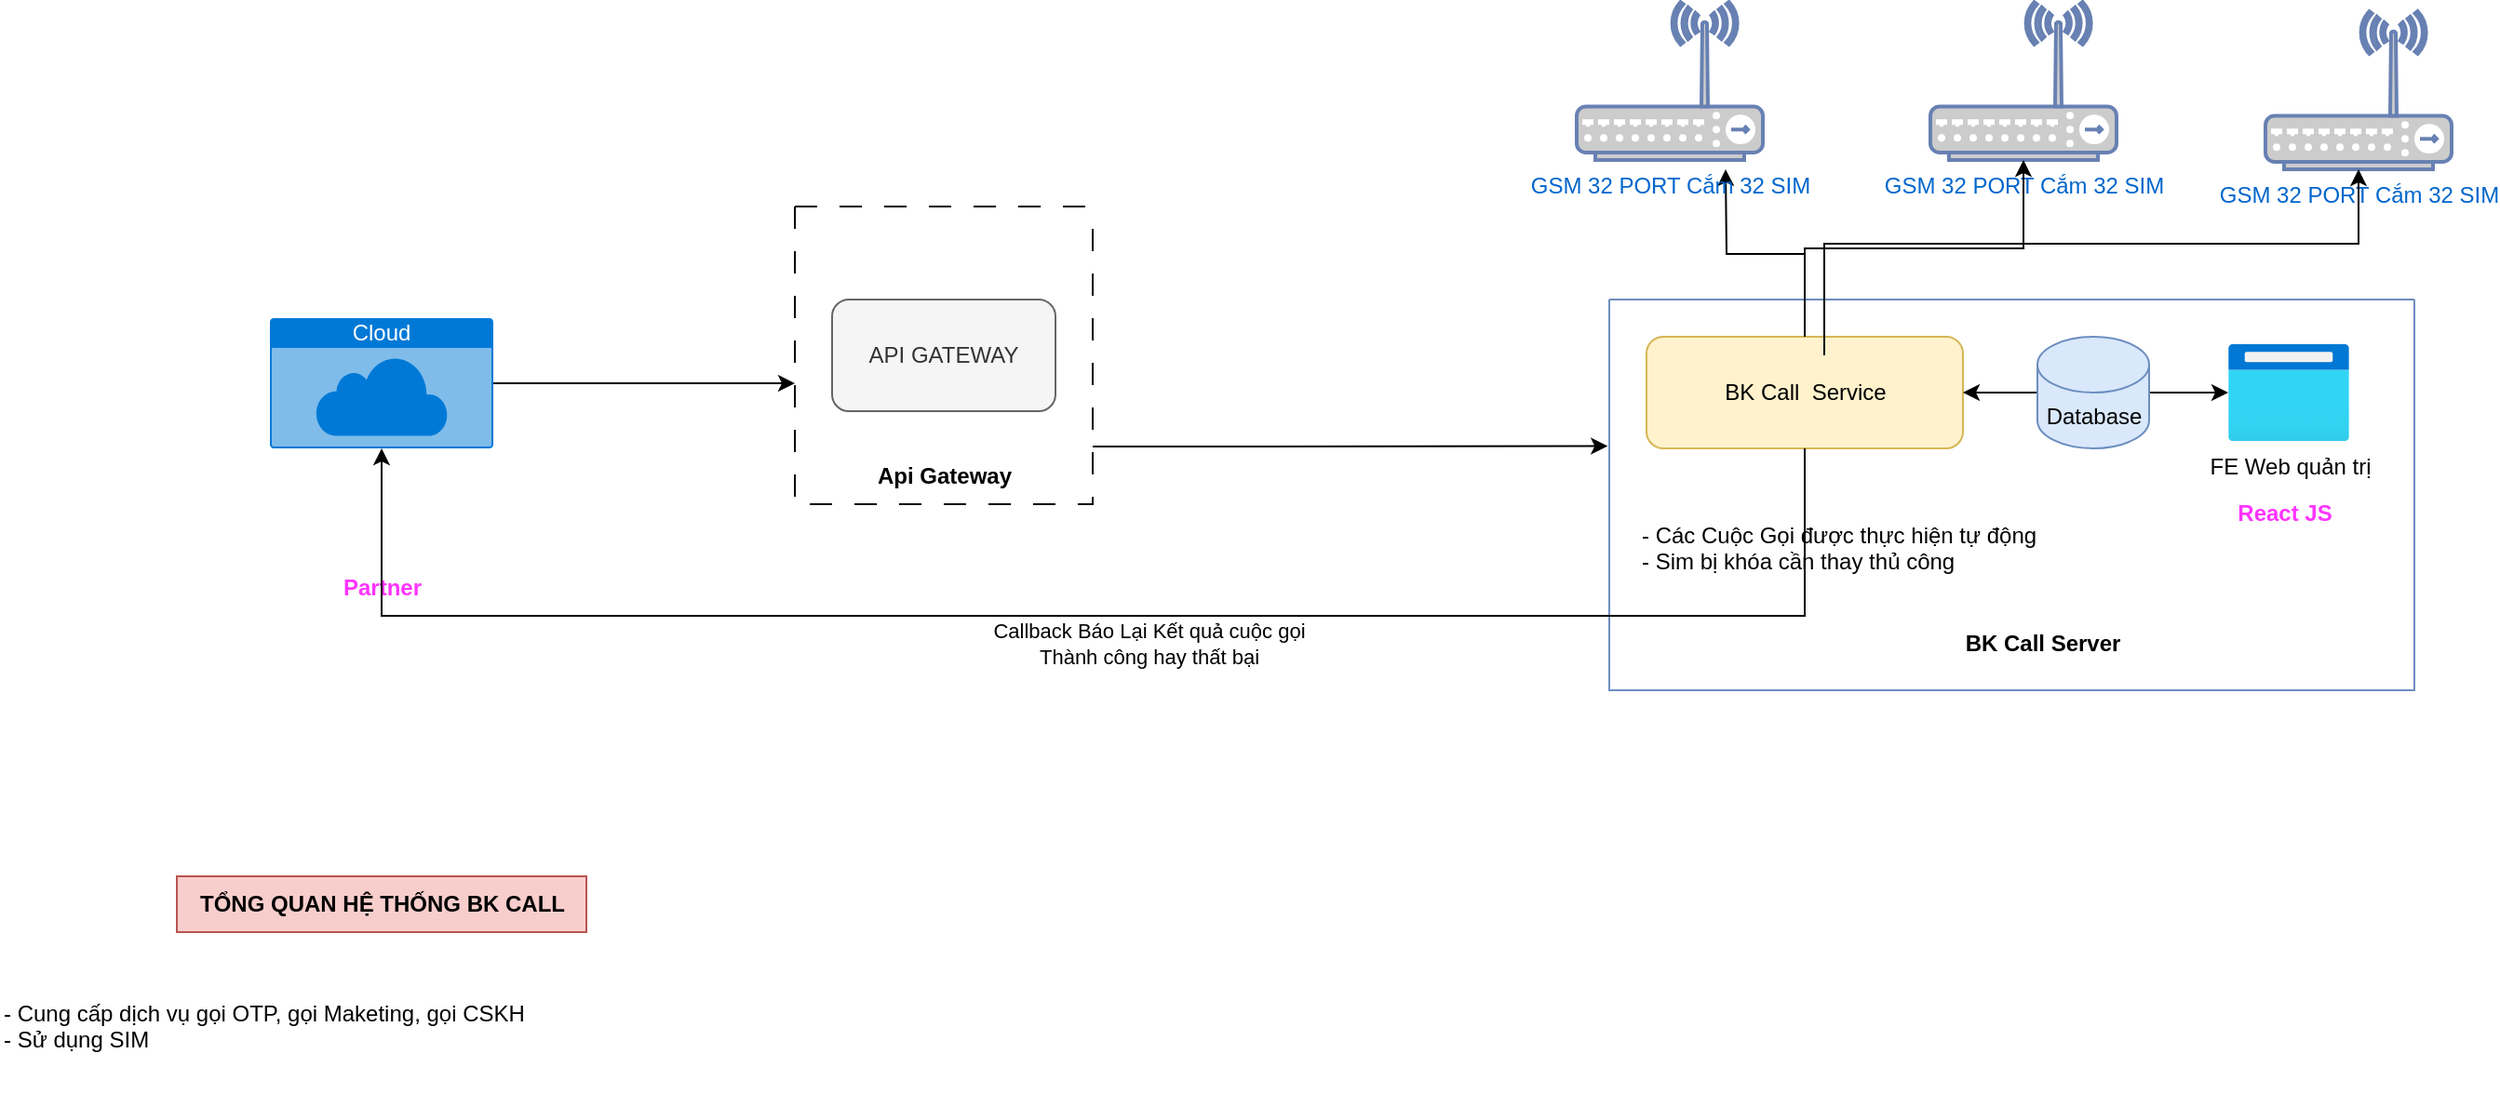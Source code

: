 <mxfile version="25.0.3">
  <diagram name="Page-1" id="iOP9NucEH-zzFqvL8uEB">
    <mxGraphModel dx="1981" dy="1586" grid="1" gridSize="10" guides="1" tooltips="1" connect="1" arrows="1" fold="1" page="1" pageScale="1" pageWidth="850" pageHeight="1100" math="0" shadow="0">
      <root>
        <mxCell id="0" />
        <mxCell id="1" parent="0" />
        <mxCell id="ymEb2g0kcDg-jAVKu9gT-15" value="API GATEWAY" style="swimlane;startSize=0;fontColor=none;noLabel=1;dashed=1;dashPattern=12 12;" parent="1" vertex="1">
          <mxGeometry x="40" y="280" width="160" height="160" as="geometry" />
        </mxCell>
        <mxCell id="ymEb2g0kcDg-jAVKu9gT-3" value="API GATEWAY" style="rounded=1;whiteSpace=wrap;html=1;fillColor=#f5f5f5;fontColor=#333333;strokeColor=#666666;" parent="ymEb2g0kcDg-jAVKu9gT-15" vertex="1">
          <mxGeometry x="20" y="50" width="120" height="60" as="geometry" />
        </mxCell>
        <mxCell id="ymEb2g0kcDg-jAVKu9gT-30" value="&lt;b&gt;Api Gateway&lt;br&gt;&lt;/b&gt;" style="text;html=1;align=center;verticalAlign=middle;resizable=0;points=[];autosize=1;strokeColor=none;fillColor=none;" parent="ymEb2g0kcDg-jAVKu9gT-15" vertex="1">
          <mxGeometry x="35" y="130" width="90" height="30" as="geometry" />
        </mxCell>
        <mxCell id="ymEb2g0kcDg-jAVKu9gT-73" value="TỔNG QUAN HỆ THỐNG BK CALL" style="text;html=1;align=center;verticalAlign=middle;resizable=0;points=[];autosize=1;strokeColor=#b85450;fillColor=#f8cecc;fontStyle=1" parent="1" vertex="1">
          <mxGeometry x="-292" y="640" width="220" height="30" as="geometry" />
        </mxCell>
        <mxCell id="clGpNB9oHALhCs1MbPwn-36" value="&lt;div&gt;- Cung cấp dịch vụ gọi OTP, gọi Maketing, gọi CSKH &lt;br&gt;&lt;/div&gt;&lt;div&gt;- Sử dụng SIM &lt;br&gt;&lt;/div&gt;&lt;div&gt;&lt;br&gt;&lt;/div&gt;" style="text;html=1;whiteSpace=wrap;overflow=hidden;rounded=0;" parent="1" vertex="1">
          <mxGeometry x="-387" y="700" width="410" height="60" as="geometry" />
        </mxCell>
        <mxCell id="clGpNB9oHALhCs1MbPwn-37" value="BK Call Server" style="swimlane;startSize=0;rounded=1;shadow=0;labelBackgroundColor=none;noLabel=1;fillColor=#dae8fc;strokeColor=#6c8ebf;" parent="1" vertex="1">
          <mxGeometry x="477.5" y="330" width="432.5" height="210" as="geometry" />
        </mxCell>
        <mxCell id="clGpNB9oHALhCs1MbPwn-38" value="&lt;b&gt;BK Call Server&lt;/b&gt;" style="text;html=1;align=center;verticalAlign=middle;resizable=0;points=[];autosize=1;strokeColor=none;fillColor=none;" parent="clGpNB9oHALhCs1MbPwn-37" vertex="1">
          <mxGeometry x="177.5" y="170" width="110" height="30" as="geometry" />
        </mxCell>
        <mxCell id="zc9f0fyP2lUzmCLjNaSD-10" style="edgeStyle=orthogonalEdgeStyle;rounded=0;orthogonalLoop=1;jettySize=auto;html=1;" edge="1" parent="clGpNB9oHALhCs1MbPwn-37" source="clGpNB9oHALhCs1MbPwn-39">
          <mxGeometry relative="1" as="geometry">
            <mxPoint x="62.5" y="-70" as="targetPoint" />
          </mxGeometry>
        </mxCell>
        <mxCell id="clGpNB9oHALhCs1MbPwn-39" value="BK Call&amp;nbsp; Service" style="rounded=1;whiteSpace=wrap;html=1;fillColor=#fff2cc;strokeColor=#d6b656;" parent="clGpNB9oHALhCs1MbPwn-37" vertex="1">
          <mxGeometry x="20" y="20" width="170" height="60" as="geometry" />
        </mxCell>
        <mxCell id="zc9f0fyP2lUzmCLjNaSD-5" style="edgeStyle=orthogonalEdgeStyle;rounded=0;orthogonalLoop=1;jettySize=auto;html=1;" edge="1" parent="clGpNB9oHALhCs1MbPwn-37" source="clGpNB9oHALhCs1MbPwn-40" target="clGpNB9oHALhCs1MbPwn-39">
          <mxGeometry relative="1" as="geometry" />
        </mxCell>
        <mxCell id="zc9f0fyP2lUzmCLjNaSD-6" style="edgeStyle=orthogonalEdgeStyle;rounded=0;orthogonalLoop=1;jettySize=auto;html=1;" edge="1" parent="clGpNB9oHALhCs1MbPwn-37" source="clGpNB9oHALhCs1MbPwn-40" target="clGpNB9oHALhCs1MbPwn-49">
          <mxGeometry relative="1" as="geometry" />
        </mxCell>
        <mxCell id="clGpNB9oHALhCs1MbPwn-40" value="Database " style="shape=cylinder3;whiteSpace=wrap;html=1;boundedLbl=1;backgroundOutline=1;size=15;fillColor=#dae8fc;strokeColor=#6c8ebf;" parent="clGpNB9oHALhCs1MbPwn-37" vertex="1">
          <mxGeometry x="230" y="20" width="60" height="60" as="geometry" />
        </mxCell>
        <mxCell id="clGpNB9oHALhCs1MbPwn-41" value="&lt;div&gt;- Các Cuộc Gọi được thực hiện tự động&lt;/div&gt;&lt;div&gt;- Sim bị khóa cần thay thủ công&lt;/div&gt;&lt;div&gt;&lt;br&gt;&lt;/div&gt;&lt;div&gt;&lt;br&gt;&lt;/div&gt;" style="text;html=1;whiteSpace=wrap;overflow=hidden;rounded=0;" parent="clGpNB9oHALhCs1MbPwn-37" vertex="1">
          <mxGeometry x="15" y="112.5" width="295" height="47.5" as="geometry" />
        </mxCell>
        <mxCell id="clGpNB9oHALhCs1MbPwn-49" value="FE Web quản trị " style="image;aspect=fixed;html=1;points=[];align=center;fontSize=12;image=img/lib/azure2/general/Browser.svg;" parent="clGpNB9oHALhCs1MbPwn-37" vertex="1">
          <mxGeometry x="332.5" y="24" width="65" height="52" as="geometry" />
        </mxCell>
        <mxCell id="clGpNB9oHALhCs1MbPwn-57" value="React JS" style="text;html=1;align=center;verticalAlign=middle;resizable=0;points=[];autosize=1;strokeColor=none;fillColor=none;fontStyle=1;fontColor=#FF33FF;" parent="clGpNB9oHALhCs1MbPwn-37" vertex="1">
          <mxGeometry x="327.5" y="100" width="70" height="30" as="geometry" />
        </mxCell>
        <mxCell id="clGpNB9oHALhCs1MbPwn-56" value="Partner" style="text;html=1;align=center;verticalAlign=middle;resizable=0;points=[];autosize=1;strokeColor=none;fillColor=none;fontStyle=1;fontColor=#FF33FF;" parent="1" vertex="1">
          <mxGeometry x="-212" y="470" width="60" height="30" as="geometry" />
        </mxCell>
        <mxCell id="zc9f0fyP2lUzmCLjNaSD-15" style="edgeStyle=orthogonalEdgeStyle;rounded=0;orthogonalLoop=1;jettySize=auto;html=1;" edge="1" parent="1" source="zc9f0fyP2lUzmCLjNaSD-1" target="ymEb2g0kcDg-jAVKu9gT-15">
          <mxGeometry relative="1" as="geometry">
            <Array as="points">
              <mxPoint x="-20" y="375" />
              <mxPoint x="-20" y="375" />
            </Array>
          </mxGeometry>
        </mxCell>
        <mxCell id="zc9f0fyP2lUzmCLjNaSD-1" value="Cloud" style="html=1;whiteSpace=wrap;strokeColor=none;fillColor=#0079D6;labelPosition=center;verticalLabelPosition=middle;verticalAlign=top;align=center;fontSize=12;outlineConnect=0;spacingTop=-6;fontColor=#FFFFFF;sketch=0;shape=mxgraph.sitemap.cloud;" vertex="1" parent="1">
          <mxGeometry x="-242" y="340" width="120" height="70" as="geometry" />
        </mxCell>
        <mxCell id="zc9f0fyP2lUzmCLjNaSD-4" style="edgeStyle=orthogonalEdgeStyle;rounded=0;orthogonalLoop=1;jettySize=auto;html=1;entryX=-0.002;entryY=0.375;entryDx=0;entryDy=0;entryPerimeter=0;" edge="1" parent="1" source="ymEb2g0kcDg-jAVKu9gT-15" target="clGpNB9oHALhCs1MbPwn-37">
          <mxGeometry relative="1" as="geometry">
            <Array as="points">
              <mxPoint x="290" y="409" />
              <mxPoint x="290" y="409" />
            </Array>
          </mxGeometry>
        </mxCell>
        <mxCell id="zc9f0fyP2lUzmCLjNaSD-7" value="GSM 32 PORT Cắm 32 SIM" style="fontColor=#0066CC;verticalAlign=top;verticalLabelPosition=bottom;labelPosition=center;align=center;html=1;outlineConnect=0;fillColor=#CCCCCC;strokeColor=#6881B3;gradientColor=none;gradientDirection=north;strokeWidth=2;shape=mxgraph.networks.wireless_hub;" vertex="1" parent="1">
          <mxGeometry x="830" y="175" width="100" height="85" as="geometry" />
        </mxCell>
        <mxCell id="zc9f0fyP2lUzmCLjNaSD-8" value="GSM 32 PORT Cắm 32 SIM" style="fontColor=#0066CC;verticalAlign=top;verticalLabelPosition=bottom;labelPosition=center;align=center;html=1;outlineConnect=0;fillColor=#CCCCCC;strokeColor=#6881B3;gradientColor=none;gradientDirection=north;strokeWidth=2;shape=mxgraph.networks.wireless_hub;" vertex="1" parent="1">
          <mxGeometry x="460" y="170" width="100" height="85" as="geometry" />
        </mxCell>
        <mxCell id="zc9f0fyP2lUzmCLjNaSD-9" value="GSM 32 PORT Cắm 32 SIM" style="fontColor=#0066CC;verticalAlign=top;verticalLabelPosition=bottom;labelPosition=center;align=center;html=1;outlineConnect=0;fillColor=#CCCCCC;strokeColor=#6881B3;gradientColor=none;gradientDirection=north;strokeWidth=2;shape=mxgraph.networks.wireless_hub;" vertex="1" parent="1">
          <mxGeometry x="650" y="170" width="100" height="85" as="geometry" />
        </mxCell>
        <mxCell id="zc9f0fyP2lUzmCLjNaSD-11" style="edgeStyle=orthogonalEdgeStyle;rounded=0;orthogonalLoop=1;jettySize=auto;html=1;" edge="1" parent="1" source="clGpNB9oHALhCs1MbPwn-39" target="zc9f0fyP2lUzmCLjNaSD-9">
          <mxGeometry relative="1" as="geometry" />
        </mxCell>
        <mxCell id="zc9f0fyP2lUzmCLjNaSD-12" style="edgeStyle=orthogonalEdgeStyle;rounded=0;orthogonalLoop=1;jettySize=auto;html=1;" edge="1" parent="1" target="zc9f0fyP2lUzmCLjNaSD-7">
          <mxGeometry relative="1" as="geometry">
            <mxPoint x="593" y="360" as="sourcePoint" />
            <mxPoint x="710" y="265" as="targetPoint" />
            <Array as="points">
              <mxPoint x="593" y="300" />
              <mxPoint x="880" y="300" />
            </Array>
          </mxGeometry>
        </mxCell>
        <mxCell id="zc9f0fyP2lUzmCLjNaSD-13" style="edgeStyle=orthogonalEdgeStyle;rounded=0;orthogonalLoop=1;jettySize=auto;html=1;entryX=0.5;entryY=1;entryDx=0;entryDy=0;entryPerimeter=0;" edge="1" parent="1" source="clGpNB9oHALhCs1MbPwn-39" target="zc9f0fyP2lUzmCLjNaSD-1">
          <mxGeometry relative="1" as="geometry">
            <mxPoint x="-40" y="530" as="targetPoint" />
            <Array as="points">
              <mxPoint x="583" y="500" />
              <mxPoint x="-182" y="500" />
            </Array>
          </mxGeometry>
        </mxCell>
        <mxCell id="zc9f0fyP2lUzmCLjNaSD-16" value="&lt;div&gt;Callback Báo Lại Kết quả cuộc gọi&lt;/div&gt;&lt;div&gt;Thành công hay thất bại&lt;/div&gt;" style="edgeLabel;html=1;align=center;verticalAlign=middle;resizable=0;points=[];" vertex="1" connectable="0" parent="zc9f0fyP2lUzmCLjNaSD-13">
          <mxGeometry x="-0.15" y="1" relative="1" as="geometry">
            <mxPoint x="-41" y="14" as="offset" />
          </mxGeometry>
        </mxCell>
      </root>
    </mxGraphModel>
  </diagram>
</mxfile>
